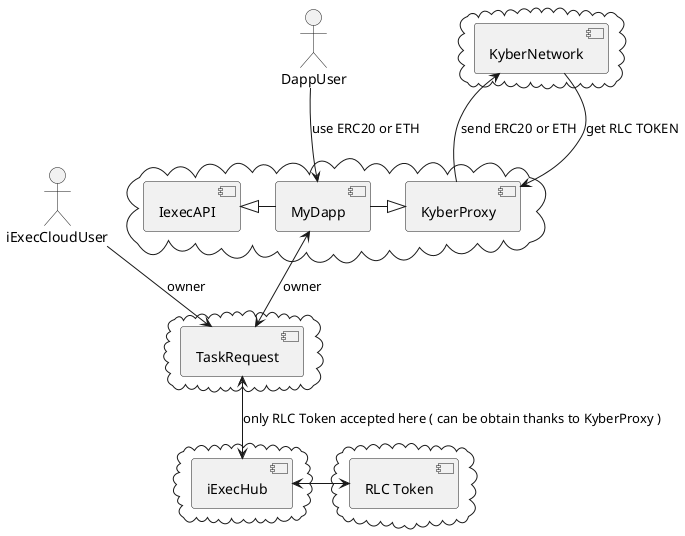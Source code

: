 @startuml


:iExecCloudUser:


cloud {
  [KyberNetwork]
}

cloud {
  [MyDapp]
  [IexecAPI]
  [KyberProxy]
}
component [MyDapp]
component [IexecAPI]
component [KyberProxy]
[KyberProxy] <|-left-  [MyDapp]
[IexecAPI] <|-right-  [MyDapp]

KyberProxy -up-> [KyberNetwork]: send ERC20 or ETH
KyberProxy <-up- [KyberNetwork]: get RLC TOKEN

DappUser -down-> [MyDapp]: use ERC20 or ETH

cloud {
  [TaskRequest]
}

component [TaskRequest]

MyDapp <-down-> [TaskRequest]: owner

iExecCloudUser -down-> [TaskRequest]: owner





cloud {
  [iExecHub]
}

cloud {
  [RLC Token]
}
component [iExecHub]
component [RLC Token]


[iExecHub] <-right-> [RLC Token]



[iExecHub] <-up-> [TaskRequest]: only RLC Token accepted here ( can be obtain thanks to KyberProxy )



@enduml